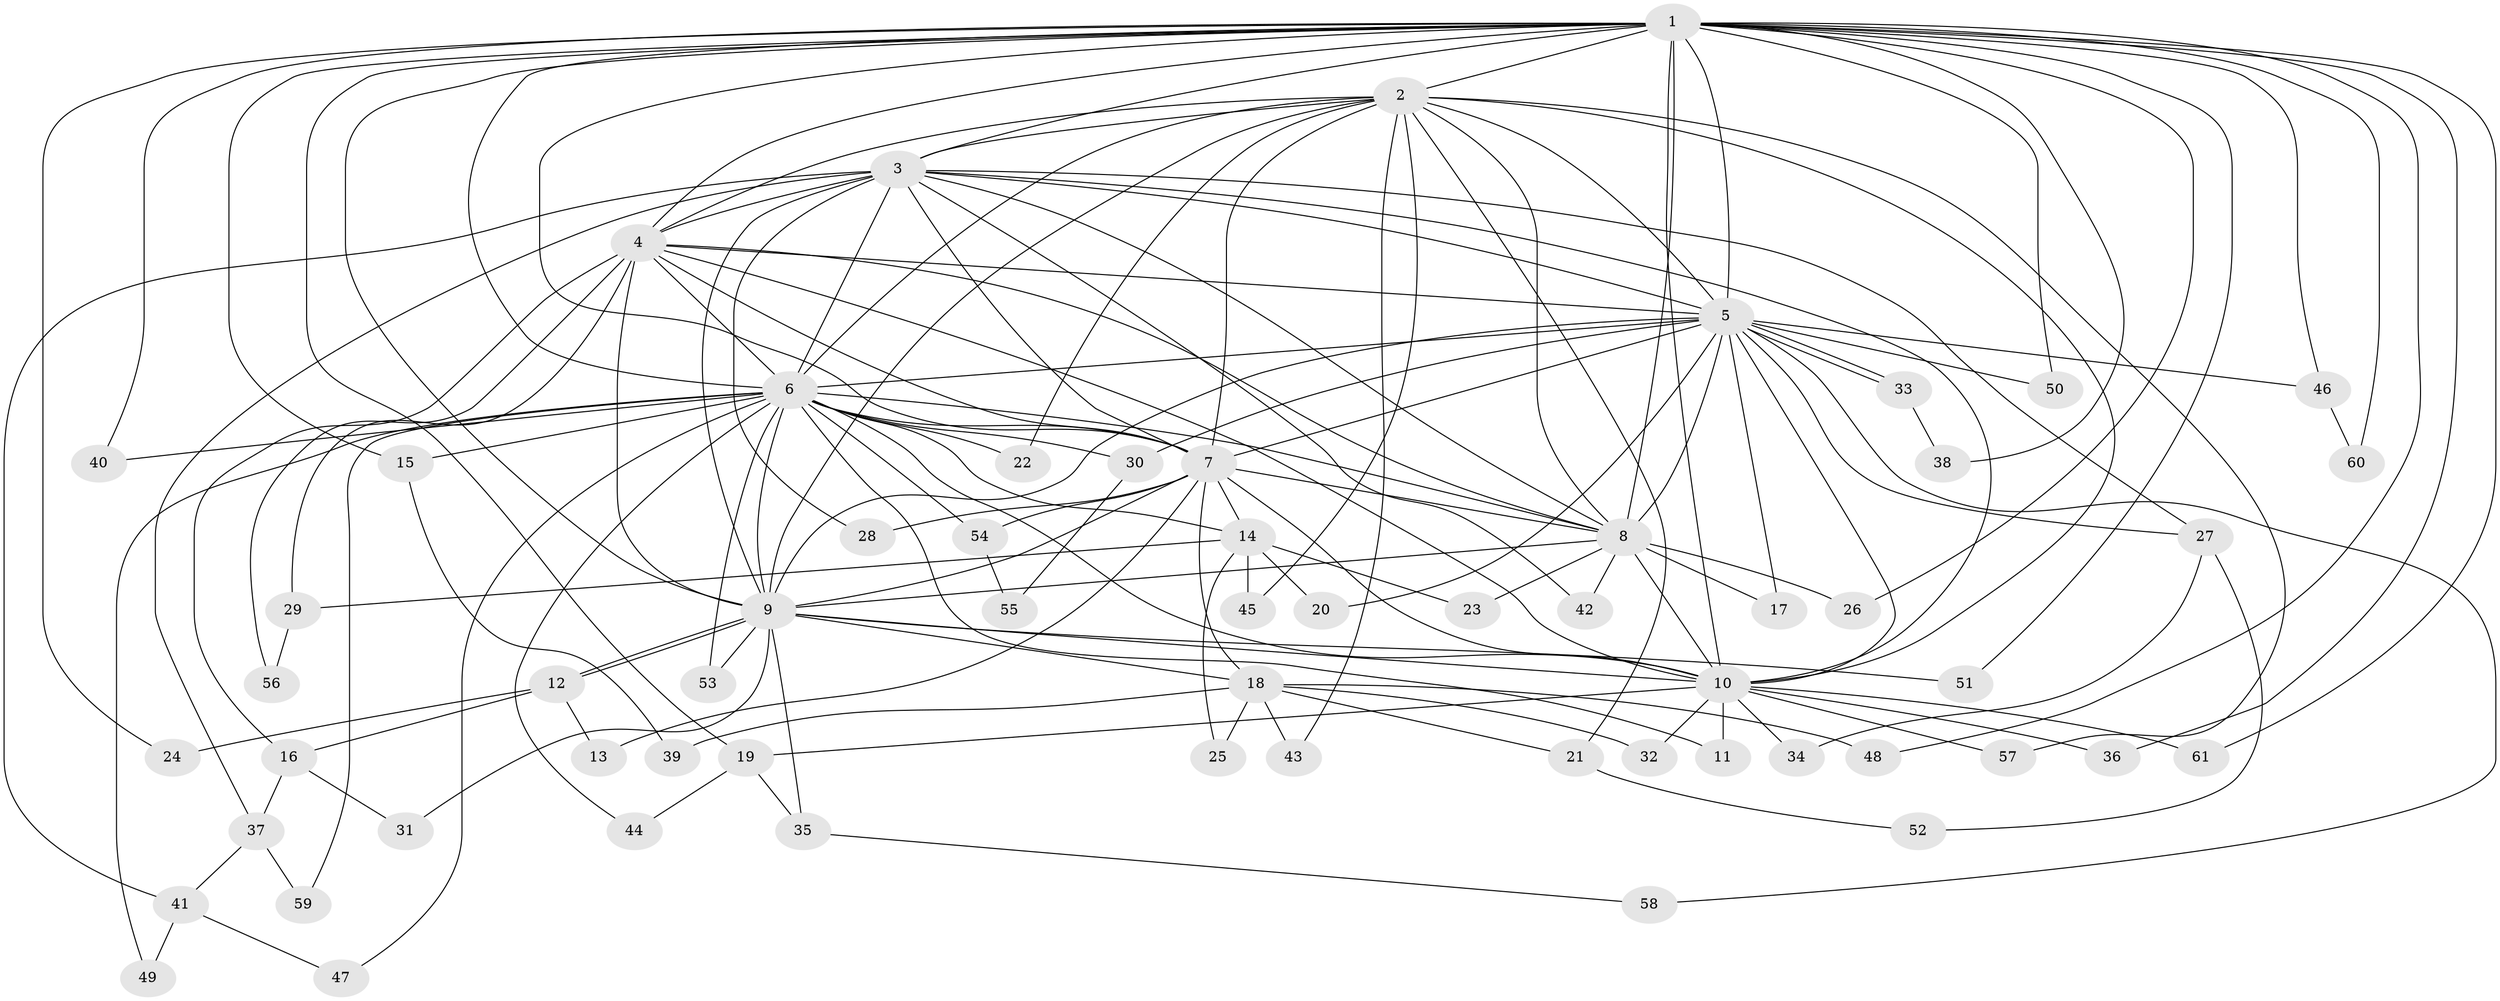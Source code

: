 // coarse degree distribution, {8: 0.06666666666666667, 20: 0.03333333333333333, 2: 0.4, 1: 0.4, 4: 0.06666666666666667, 12: 0.03333333333333333}
// Generated by graph-tools (version 1.1) at 2025/47/03/04/25 21:47:25]
// undirected, 61 vertices, 147 edges
graph export_dot {
graph [start="1"]
  node [color=gray90,style=filled];
  1;
  2;
  3;
  4;
  5;
  6;
  7;
  8;
  9;
  10;
  11;
  12;
  13;
  14;
  15;
  16;
  17;
  18;
  19;
  20;
  21;
  22;
  23;
  24;
  25;
  26;
  27;
  28;
  29;
  30;
  31;
  32;
  33;
  34;
  35;
  36;
  37;
  38;
  39;
  40;
  41;
  42;
  43;
  44;
  45;
  46;
  47;
  48;
  49;
  50;
  51;
  52;
  53;
  54;
  55;
  56;
  57;
  58;
  59;
  60;
  61;
  1 -- 2;
  1 -- 3;
  1 -- 4;
  1 -- 5;
  1 -- 6;
  1 -- 7;
  1 -- 8;
  1 -- 9;
  1 -- 10;
  1 -- 15;
  1 -- 19;
  1 -- 24;
  1 -- 26;
  1 -- 36;
  1 -- 38;
  1 -- 40;
  1 -- 46;
  1 -- 48;
  1 -- 50;
  1 -- 51;
  1 -- 60;
  1 -- 61;
  2 -- 3;
  2 -- 4;
  2 -- 5;
  2 -- 6;
  2 -- 7;
  2 -- 8;
  2 -- 9;
  2 -- 10;
  2 -- 21;
  2 -- 22;
  2 -- 43;
  2 -- 45;
  2 -- 57;
  3 -- 4;
  3 -- 5;
  3 -- 6;
  3 -- 7;
  3 -- 8;
  3 -- 9;
  3 -- 10;
  3 -- 27;
  3 -- 28;
  3 -- 37;
  3 -- 41;
  3 -- 42;
  4 -- 5;
  4 -- 6;
  4 -- 7;
  4 -- 8;
  4 -- 9;
  4 -- 10;
  4 -- 16;
  4 -- 29;
  4 -- 56;
  5 -- 6;
  5 -- 7;
  5 -- 8;
  5 -- 9;
  5 -- 10;
  5 -- 17;
  5 -- 20;
  5 -- 27;
  5 -- 30;
  5 -- 33;
  5 -- 33;
  5 -- 46;
  5 -- 50;
  5 -- 58;
  6 -- 7;
  6 -- 8;
  6 -- 9;
  6 -- 10;
  6 -- 11;
  6 -- 14;
  6 -- 15;
  6 -- 22;
  6 -- 30;
  6 -- 40;
  6 -- 44;
  6 -- 47;
  6 -- 49;
  6 -- 53;
  6 -- 54;
  6 -- 59;
  7 -- 8;
  7 -- 9;
  7 -- 10;
  7 -- 13;
  7 -- 14;
  7 -- 18;
  7 -- 28;
  7 -- 54;
  8 -- 9;
  8 -- 10;
  8 -- 17;
  8 -- 23;
  8 -- 26;
  8 -- 42;
  9 -- 10;
  9 -- 12;
  9 -- 12;
  9 -- 18;
  9 -- 31;
  9 -- 35;
  9 -- 51;
  9 -- 53;
  10 -- 11;
  10 -- 19;
  10 -- 32;
  10 -- 34;
  10 -- 36;
  10 -- 57;
  10 -- 61;
  12 -- 13;
  12 -- 16;
  12 -- 24;
  14 -- 20;
  14 -- 23;
  14 -- 25;
  14 -- 29;
  14 -- 45;
  15 -- 39;
  16 -- 31;
  16 -- 37;
  18 -- 21;
  18 -- 25;
  18 -- 32;
  18 -- 39;
  18 -- 43;
  18 -- 48;
  19 -- 35;
  19 -- 44;
  21 -- 52;
  27 -- 34;
  27 -- 52;
  29 -- 56;
  30 -- 55;
  33 -- 38;
  35 -- 58;
  37 -- 41;
  37 -- 59;
  41 -- 47;
  41 -- 49;
  46 -- 60;
  54 -- 55;
}
